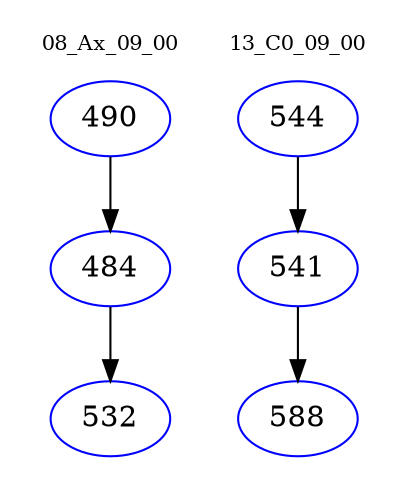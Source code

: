 digraph{
subgraph cluster_0 {
color = white
label = "08_Ax_09_00";
fontsize=10;
T0_490 [label="490", color="blue"]
T0_490 -> T0_484 [color="black"]
T0_484 [label="484", color="blue"]
T0_484 -> T0_532 [color="black"]
T0_532 [label="532", color="blue"]
}
subgraph cluster_1 {
color = white
label = "13_C0_09_00";
fontsize=10;
T1_544 [label="544", color="blue"]
T1_544 -> T1_541 [color="black"]
T1_541 [label="541", color="blue"]
T1_541 -> T1_588 [color="black"]
T1_588 [label="588", color="blue"]
}
}
